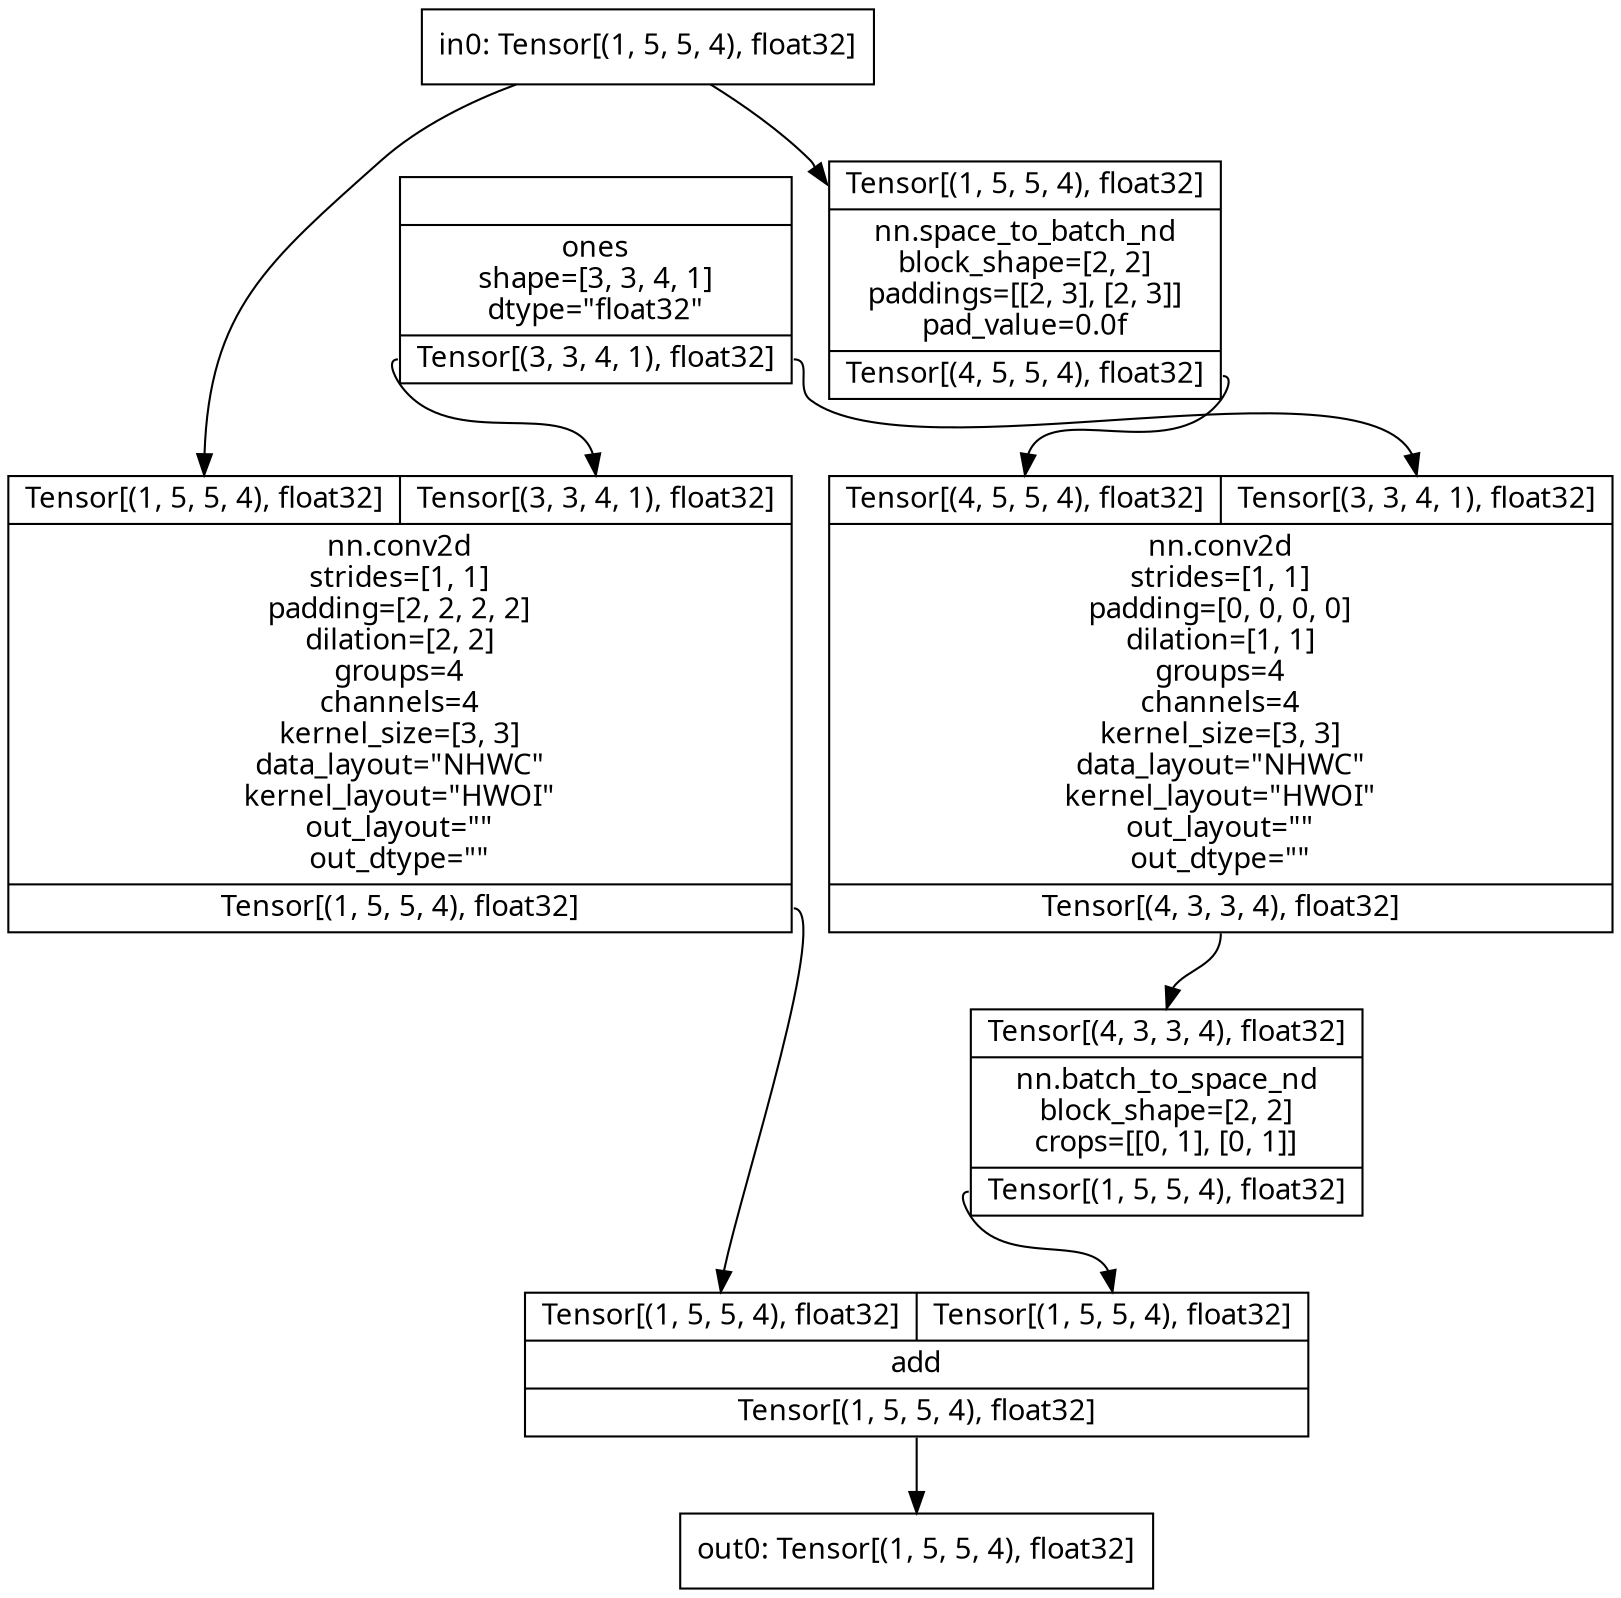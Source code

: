 digraph code {
	node [fontname="Linux Biolinum O" shape=record]
	in0 [label="in0: Tensor[(1, 5, 5, 4), float32]"]
	opr0 [label="{{}|ones\nshape=[3, 3, 4, 1]\ndtype=\"float32\"|{<o0>Tensor[(3, 3, 4, 1), float32]}}"]
	opr1 [label="{{<i0>Tensor[(1, 5, 5, 4), float32]|<i1>Tensor[(3, 3, 4, 1), float32]}|nn.conv2d\nstrides=[1, 1]\npadding=[2, 2, 2, 2]\ndilation=[2, 2]\ngroups=4\nchannels=4\nkernel_size=[3, 3]\ndata_layout=\"NHWC\"\nkernel_layout=\"HWOI\"\nout_layout=\"\"\nout_dtype=\"\"|{<o0>Tensor[(1, 5, 5, 4), float32]}}"]
	in0 -> opr1:i0
	opr0:o0 -> opr1:i1
	opr2 [label="{{<i0>Tensor[(1, 5, 5, 4), float32]}|nn.space_to_batch_nd\nblock_shape=[2, 2]\npaddings=[[2, 3], [2, 3]]\npad_value=0.0f|{<o0>Tensor[(4, 5, 5, 4), float32]}}"]
	in0 -> opr2:i0
	opr3 [label="{{<i0>Tensor[(4, 5, 5, 4), float32]|<i1>Tensor[(3, 3, 4, 1), float32]}|nn.conv2d\nstrides=[1, 1]\npadding=[0, 0, 0, 0]\ndilation=[1, 1]\ngroups=4\nchannels=4\nkernel_size=[3, 3]\ndata_layout=\"NHWC\"\nkernel_layout=\"HWOI\"\nout_layout=\"\"\nout_dtype=\"\"|{<o0>Tensor[(4, 3, 3, 4), float32]}}"]
	opr2:o0 -> opr3:i0
	opr0:o0 -> opr3:i1
	opr4 [label="{{<i0>Tensor[(4, 3, 3, 4), float32]}|nn.batch_to_space_nd\nblock_shape=[2, 2]\ncrops=[[0, 1], [0, 1]]|{<o0>Tensor[(1, 5, 5, 4), float32]}}"]
	opr3:o0 -> opr4:i0
	opr5 [label="{{<i0>Tensor[(1, 5, 5, 4), float32]|<i1>Tensor[(1, 5, 5, 4), float32]}|add\n|{<o0>Tensor[(1, 5, 5, 4), float32]}}"]
	opr1:o0 -> opr5:i0
	opr4:o0 -> opr5:i1
	out0 [label="out0: Tensor[(1, 5, 5, 4), float32]"]
	opr5:o0 -> out0
}
